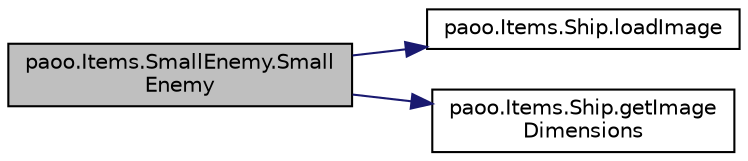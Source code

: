 digraph "paoo.Items.SmallEnemy.SmallEnemy"
{
 // LATEX_PDF_SIZE
  edge [fontname="Helvetica",fontsize="10",labelfontname="Helvetica",labelfontsize="10"];
  node [fontname="Helvetica",fontsize="10",shape=record];
  rankdir="LR";
  Node0 [label="paoo.Items.SmallEnemy.Small\lEnemy",height=0.2,width=0.4,color="black", fillcolor="grey75", style="filled", fontcolor="black",tooltip=" "];
  Node0 -> Node1 [color="midnightblue",fontsize="10",style="solid",fontname="Helvetica"];
  Node1 [label="paoo.Items.Ship.loadImage",height=0.2,width=0.4,color="black", fillcolor="white", style="filled",URL="$classpaoo_1_1_items_1_1_ship.html#acc4f8c0351c9dcdca559605b955d5143",tooltip=" "];
  Node0 -> Node2 [color="midnightblue",fontsize="10",style="solid",fontname="Helvetica"];
  Node2 [label="paoo.Items.Ship.getImage\lDimensions",height=0.2,width=0.4,color="black", fillcolor="white", style="filled",URL="$classpaoo_1_1_items_1_1_ship.html#ab817d0df9c868274152f08704284d1b6",tooltip=" "];
}
